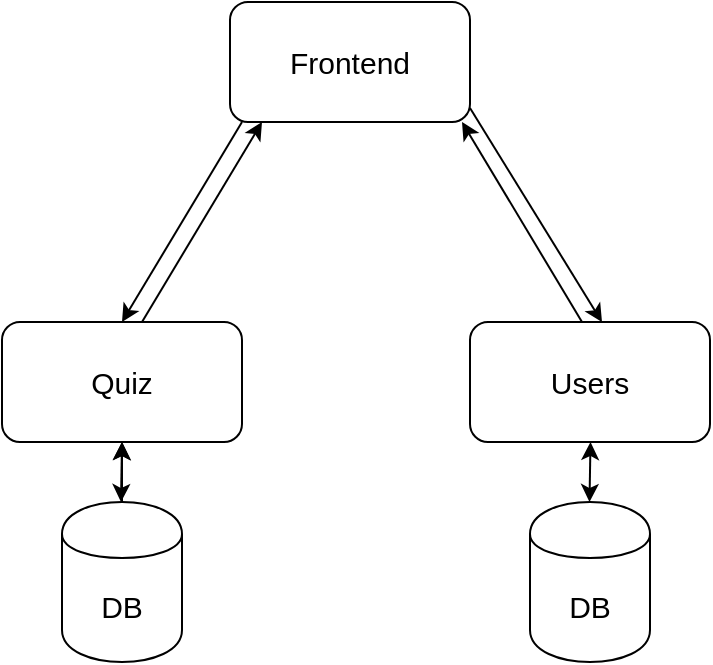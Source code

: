 <mxfile version="12.8.1" type="github">
  <diagram id="URrXIW2YWqUoCIrEll2w" name="Page-1">
    <mxGraphModel dx="1412" dy="764" grid="1" gridSize="10" guides="1" tooltips="1" connect="1" arrows="1" fold="1" page="1" pageScale="1" pageWidth="827" pageHeight="1169" math="0" shadow="0">
      <root>
        <mxCell id="0" />
        <mxCell id="1" parent="0" />
        <mxCell id="wGlKputrgpSwgv4Di-PG-1" value="Frontend" style="rounded=1;whiteSpace=wrap;html=1;fontSize=15;" vertex="1" parent="1">
          <mxGeometry x="354" y="160" width="120" height="60" as="geometry" />
        </mxCell>
        <mxCell id="wGlKputrgpSwgv4Di-PG-2" value="Quiz" style="rounded=1;whiteSpace=wrap;html=1;fontSize=15;" vertex="1" parent="1">
          <mxGeometry x="240" y="320" width="120" height="60" as="geometry" />
        </mxCell>
        <mxCell id="wGlKputrgpSwgv4Di-PG-16" value="" style="edgeStyle=orthogonalEdgeStyle;rounded=0;orthogonalLoop=1;jettySize=auto;html=1;fontSize=15;" edge="1" parent="1" source="wGlKputrgpSwgv4Di-PG-3" target="wGlKputrgpSwgv4Di-PG-2">
          <mxGeometry relative="1" as="geometry" />
        </mxCell>
        <mxCell id="wGlKputrgpSwgv4Di-PG-3" value="DB" style="shape=cylinder;whiteSpace=wrap;html=1;boundedLbl=1;backgroundOutline=1;fontSize=15;" vertex="1" parent="1">
          <mxGeometry x="270" y="410" width="60" height="80" as="geometry" />
        </mxCell>
        <mxCell id="wGlKputrgpSwgv4Di-PG-6" value="Users" style="rounded=1;whiteSpace=wrap;html=1;fontSize=15;" vertex="1" parent="1">
          <mxGeometry x="474" y="320" width="120" height="60" as="geometry" />
        </mxCell>
        <mxCell id="wGlKputrgpSwgv4Di-PG-7" value="DB" style="shape=cylinder;whiteSpace=wrap;html=1;boundedLbl=1;backgroundOutline=1;fontSize=15;" vertex="1" parent="1">
          <mxGeometry x="504" y="410" width="60" height="80" as="geometry" />
        </mxCell>
        <mxCell id="wGlKputrgpSwgv4Di-PG-8" value="" style="endArrow=classic;html=1;entryX=0.5;entryY=0;entryDx=0;entryDy=0;fontSize=15;" edge="1" parent="1">
          <mxGeometry width="50" height="50" relative="1" as="geometry">
            <mxPoint x="360" y="220" as="sourcePoint" />
            <mxPoint x="300" y="320" as="targetPoint" />
          </mxGeometry>
        </mxCell>
        <mxCell id="wGlKputrgpSwgv4Di-PG-9" value="" style="endArrow=classic;html=1;entryX=0.5;entryY=0;entryDx=0;entryDy=0;fontSize=15;" edge="1" parent="1">
          <mxGeometry width="50" height="50" relative="1" as="geometry">
            <mxPoint x="310" y="320" as="sourcePoint" />
            <mxPoint x="370" y="220" as="targetPoint" />
          </mxGeometry>
        </mxCell>
        <mxCell id="wGlKputrgpSwgv4Di-PG-13" value="" style="endArrow=classic;html=1;fontSize=15;" edge="1" parent="1">
          <mxGeometry width="50" height="50" relative="1" as="geometry">
            <mxPoint x="474" y="213" as="sourcePoint" />
            <mxPoint x="540" y="320" as="targetPoint" />
          </mxGeometry>
        </mxCell>
        <mxCell id="wGlKputrgpSwgv4Di-PG-14" value="" style="endArrow=classic;html=1;entryX=0.5;entryY=0;entryDx=0;entryDy=0;fontSize=15;" edge="1" parent="1">
          <mxGeometry width="50" height="50" relative="1" as="geometry">
            <mxPoint x="530" y="320" as="sourcePoint" />
            <mxPoint x="470" y="220" as="targetPoint" />
          </mxGeometry>
        </mxCell>
        <mxCell id="wGlKputrgpSwgv4Di-PG-15" value="" style="endArrow=classic;startArrow=classic;html=1;fontSize=15;" edge="1" parent="1">
          <mxGeometry width="50" height="50" relative="1" as="geometry">
            <mxPoint x="299.5" y="410" as="sourcePoint" />
            <mxPoint x="300" y="380" as="targetPoint" />
          </mxGeometry>
        </mxCell>
        <mxCell id="wGlKputrgpSwgv4Di-PG-18" value="" style="endArrow=classic;startArrow=classic;html=1;fontSize=15;" edge="1" parent="1">
          <mxGeometry width="50" height="50" relative="1" as="geometry">
            <mxPoint x="533.75" y="410" as="sourcePoint" />
            <mxPoint x="534.25" y="380" as="targetPoint" />
          </mxGeometry>
        </mxCell>
      </root>
    </mxGraphModel>
  </diagram>
</mxfile>
